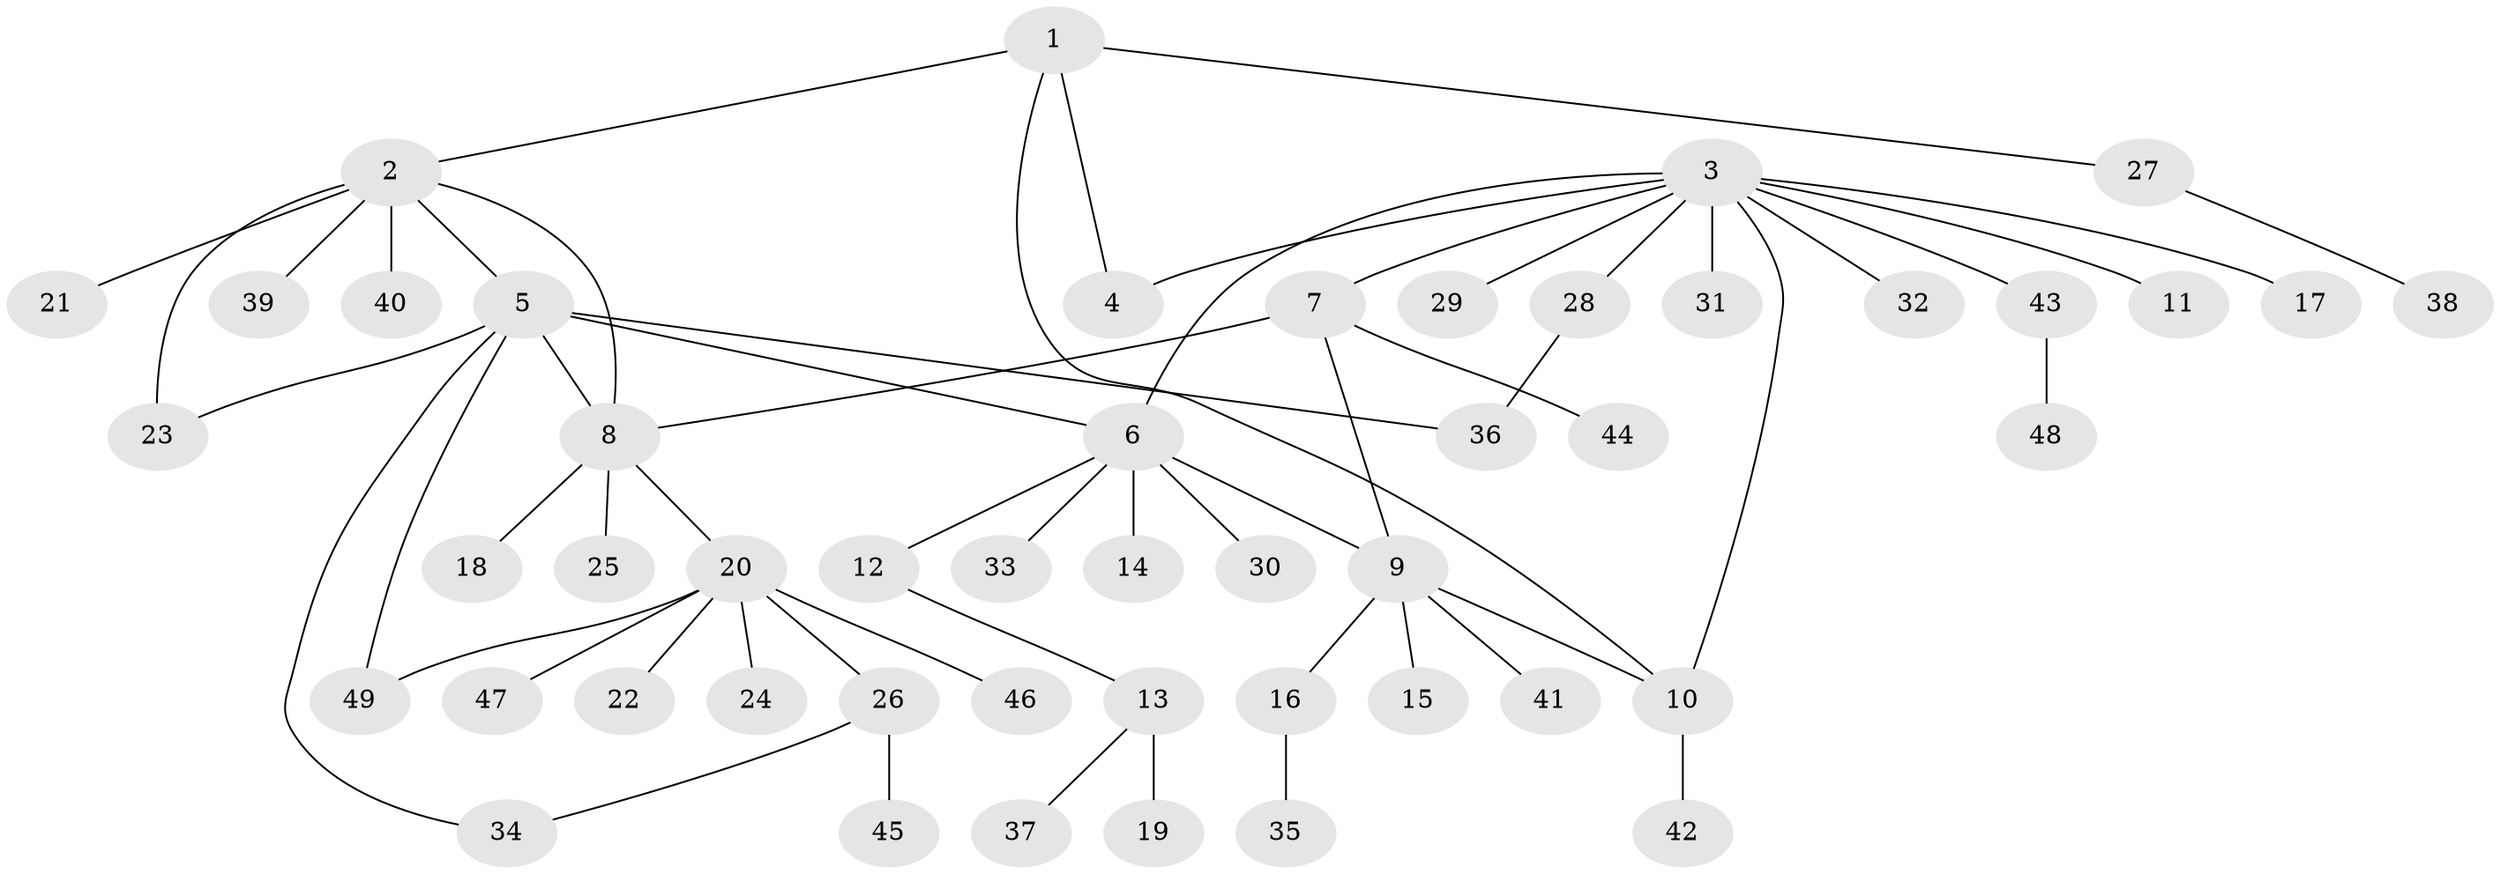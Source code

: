 // Generated by graph-tools (version 1.1) at 2025/11/02/27/25 16:11:36]
// undirected, 49 vertices, 58 edges
graph export_dot {
graph [start="1"]
  node [color=gray90,style=filled];
  1;
  2;
  3;
  4;
  5;
  6;
  7;
  8;
  9;
  10;
  11;
  12;
  13;
  14;
  15;
  16;
  17;
  18;
  19;
  20;
  21;
  22;
  23;
  24;
  25;
  26;
  27;
  28;
  29;
  30;
  31;
  32;
  33;
  34;
  35;
  36;
  37;
  38;
  39;
  40;
  41;
  42;
  43;
  44;
  45;
  46;
  47;
  48;
  49;
  1 -- 2;
  1 -- 4;
  1 -- 10;
  1 -- 27;
  2 -- 5;
  2 -- 8;
  2 -- 21;
  2 -- 23;
  2 -- 39;
  2 -- 40;
  3 -- 4;
  3 -- 6;
  3 -- 7;
  3 -- 10;
  3 -- 11;
  3 -- 17;
  3 -- 28;
  3 -- 29;
  3 -- 31;
  3 -- 32;
  3 -- 43;
  5 -- 6;
  5 -- 8;
  5 -- 23;
  5 -- 34;
  5 -- 36;
  5 -- 49;
  6 -- 9;
  6 -- 12;
  6 -- 14;
  6 -- 30;
  6 -- 33;
  7 -- 8;
  7 -- 9;
  7 -- 44;
  8 -- 18;
  8 -- 20;
  8 -- 25;
  9 -- 10;
  9 -- 15;
  9 -- 16;
  9 -- 41;
  10 -- 42;
  12 -- 13;
  13 -- 19;
  13 -- 37;
  16 -- 35;
  20 -- 22;
  20 -- 24;
  20 -- 26;
  20 -- 46;
  20 -- 47;
  20 -- 49;
  26 -- 34;
  26 -- 45;
  27 -- 38;
  28 -- 36;
  43 -- 48;
}
